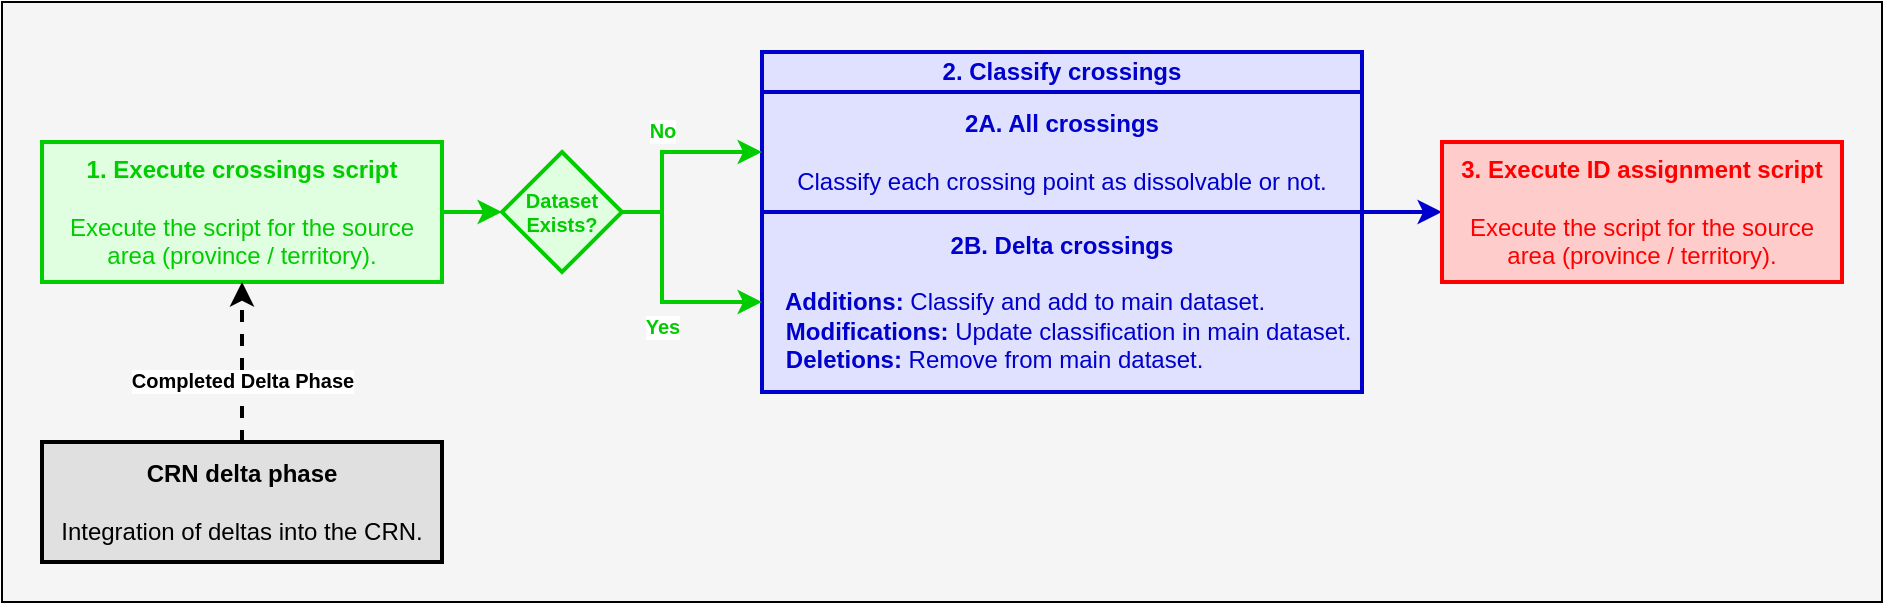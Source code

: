 <mxfile version="20.0.3" type="device"><diagram id="2I_C3wh3Eibh6Ix_8F2d" name="main"><mxGraphModel dx="1422" dy="802" grid="1" gridSize="10" guides="1" tooltips="1" connect="1" arrows="1" fold="1" page="1" pageScale="1" pageWidth="1100" pageHeight="850" math="0" shadow="0"><root><mxCell id="0"/><mxCell id="1" parent="0"/><mxCell id="9KByHTZr2ro49wX0cd98-1" value="" style="rounded=0;whiteSpace=wrap;html=1;strokeColor=#000000;strokeWidth=1;fillColor=#F5F5F5;" vertex="1" parent="1"><mxGeometry x="20" y="20" width="940" height="300" as="geometry"/></mxCell><mxCell id="9KByHTZr2ro49wX0cd98-7" value="" style="edgeStyle=orthogonalEdgeStyle;rounded=0;orthogonalLoop=1;jettySize=auto;html=1;fontSize=10;fontColor=#00CC00;strokeColor=#00CC00;strokeWidth=2;" edge="1" parent="1" source="9KByHTZr2ro49wX0cd98-2" target="9KByHTZr2ro49wX0cd98-6"><mxGeometry relative="1" as="geometry"/></mxCell><mxCell id="9KByHTZr2ro49wX0cd98-2" value="&lt;font&gt;&lt;b&gt;1. Execute crossings script&lt;/b&gt;&lt;br&gt;&lt;br&gt;Execute the script for the source area (province / territory).&lt;/font&gt;" style="rounded=0;whiteSpace=wrap;html=1;strokeColor=#00CC00;strokeWidth=2;fillColor=#E0FFE0;align=center;verticalAlign=middle;fontColor=#00CC00;" vertex="1" parent="1"><mxGeometry x="40" y="90" width="200" height="70" as="geometry"/></mxCell><mxCell id="9KByHTZr2ro49wX0cd98-18" style="edgeStyle=orthogonalEdgeStyle;rounded=0;orthogonalLoop=1;jettySize=auto;html=1;entryX=0;entryY=0.5;entryDx=0;entryDy=0;fontSize=10;fontColor=#FF0000;strokeColor=#0000CC;strokeWidth=2;exitX=1;exitY=1;exitDx=0;exitDy=0;" edge="1" parent="1" source="9KByHTZr2ro49wX0cd98-4" target="9KByHTZr2ro49wX0cd98-17"><mxGeometry relative="1" as="geometry"><Array as="points"><mxPoint x="710" y="125"/><mxPoint x="710" y="125"/></Array></mxGeometry></mxCell><mxCell id="9KByHTZr2ro49wX0cd98-3" value="&lt;font&gt;&lt;b&gt;2. Classify crossings&lt;/b&gt;&lt;br&gt;&lt;/font&gt;" style="rounded=0;whiteSpace=wrap;html=1;strokeColor=#0000CC;strokeWidth=2;fillColor=#E0E0FF;align=center;verticalAlign=middle;fontColor=#0000CC;" vertex="1" parent="1"><mxGeometry x="400" y="45" width="300" height="20" as="geometry"/></mxCell><mxCell id="9KByHTZr2ro49wX0cd98-4" value="&lt;font&gt;&lt;b&gt;2A. All crossings&lt;br&gt;&lt;/b&gt;&lt;br&gt;Classify each crossing point as dissolvable or not.&lt;br&gt;&lt;/font&gt;" style="rounded=0;whiteSpace=wrap;html=1;strokeColor=#0000CC;strokeWidth=2;fillColor=#E0E0FF;align=center;verticalAlign=middle;fontColor=#0000CC;" vertex="1" parent="1"><mxGeometry x="400" y="65" width="300" height="60" as="geometry"/></mxCell><mxCell id="9KByHTZr2ro49wX0cd98-5" value="&lt;font&gt;&lt;b&gt;2B. Delta crossings&lt;br&gt;&lt;/b&gt;&lt;br&gt;&lt;div style=&quot;text-align: left;&quot;&gt;&lt;span style=&quot;background-color: initial;&quot;&gt;&lt;b&gt;&amp;nbsp; Additions:&lt;/b&gt; Classify and add to main dataset.&lt;/span&gt;&lt;/div&gt;&lt;div style=&quot;text-align: left;&quot;&gt;&lt;span style=&quot;background-color: initial;&quot;&gt;&lt;b&gt;&amp;nbsp; Modifications:&lt;/b&gt; Update classification in main dataset.&lt;/span&gt;&lt;/div&gt;&lt;div style=&quot;text-align: left;&quot;&gt;&lt;span style=&quot;background-color: initial;&quot;&gt;&lt;b&gt;&amp;nbsp; Deletions:&lt;/b&gt; Remove from main dataset.&lt;/span&gt;&lt;/div&gt;&lt;/font&gt;" style="rounded=0;whiteSpace=wrap;html=1;strokeColor=#0000CC;strokeWidth=2;fillColor=#E0E0FF;align=center;verticalAlign=middle;fontColor=#0000CC;" vertex="1" parent="1"><mxGeometry x="400" y="125" width="300" height="90" as="geometry"/></mxCell><mxCell id="9KByHTZr2ro49wX0cd98-8" style="edgeStyle=orthogonalEdgeStyle;rounded=0;orthogonalLoop=1;jettySize=auto;html=1;entryX=0;entryY=0.5;entryDx=0;entryDy=0;fontSize=10;fontColor=#00CC00;strokeColor=#00CC00;strokeWidth=2;" edge="1" parent="1" source="9KByHTZr2ro49wX0cd98-6" target="9KByHTZr2ro49wX0cd98-4"><mxGeometry relative="1" as="geometry"><Array as="points"><mxPoint x="350" y="125"/><mxPoint x="350" y="95"/></Array></mxGeometry></mxCell><mxCell id="9KByHTZr2ro49wX0cd98-10" value="&lt;b&gt;No&lt;br&gt;&lt;/b&gt;" style="edgeLabel;html=1;align=center;verticalAlign=bottom;resizable=0;points=[];fontSize=10;fontColor=#00CC00;spacingBottom=2;" vertex="1" connectable="0" parent="9KByHTZr2ro49wX0cd98-8"><mxGeometry relative="1" as="geometry"><mxPoint y="-1" as="offset"/></mxGeometry></mxCell><mxCell id="9KByHTZr2ro49wX0cd98-9" style="edgeStyle=orthogonalEdgeStyle;rounded=0;orthogonalLoop=1;jettySize=auto;html=1;fontSize=10;fontColor=#00CC00;strokeColor=#00CC00;strokeWidth=2;" edge="1" parent="1" source="9KByHTZr2ro49wX0cd98-6" target="9KByHTZr2ro49wX0cd98-5"><mxGeometry relative="1" as="geometry"><Array as="points"><mxPoint x="350" y="125"/><mxPoint x="350" y="170"/></Array></mxGeometry></mxCell><mxCell id="9KByHTZr2ro49wX0cd98-11" value="&lt;b&gt;Yes&lt;/b&gt;" style="edgeLabel;html=1;align=center;verticalAlign=top;resizable=0;points=[];fontSize=10;fontColor=#00CC00;" vertex="1" connectable="0" parent="9KByHTZr2ro49wX0cd98-9"><mxGeometry relative="1" as="geometry"><mxPoint y="7" as="offset"/></mxGeometry></mxCell><mxCell id="9KByHTZr2ro49wX0cd98-6" value="Dataset Exists?" style="rhombus;whiteSpace=wrap;html=1;strokeWidth=2;strokeColor=#00CC00;fillColor=#E0FFE0;fontColor=#00CC00;fontStyle=1;fontSize=10;" vertex="1" parent="1"><mxGeometry x="270" y="95" width="60" height="60" as="geometry"/></mxCell><mxCell id="9KByHTZr2ro49wX0cd98-15" style="edgeStyle=orthogonalEdgeStyle;rounded=0;orthogonalLoop=1;jettySize=auto;html=1;fontSize=10;fontColor=#FF0000;strokeColor=#000000;strokeWidth=2;entryX=0.5;entryY=1;entryDx=0;entryDy=0;dashed=1;" edge="1" parent="1" source="9KByHTZr2ro49wX0cd98-13" target="9KByHTZr2ro49wX0cd98-2"><mxGeometry relative="1" as="geometry"/></mxCell><mxCell id="9KByHTZr2ro49wX0cd98-16" value="&lt;b&gt;Completed Delta Phase&lt;/b&gt;" style="edgeLabel;html=1;align=center;verticalAlign=middle;resizable=0;points=[];fontSize=10;fontColor=#000000;spacing=2;" vertex="1" connectable="0" parent="9KByHTZr2ro49wX0cd98-15"><mxGeometry x="-0.218" relative="1" as="geometry"><mxPoint as="offset"/></mxGeometry></mxCell><mxCell id="9KByHTZr2ro49wX0cd98-13" value="&lt;font&gt;&lt;b&gt;CRN delta phase&lt;/b&gt;&lt;br&gt;&lt;br&gt;Integration of deltas into the CRN.&lt;/font&gt;" style="rounded=0;whiteSpace=wrap;html=1;strokeColor=#000000;strokeWidth=2;fillColor=#E0E0E0;align=center;verticalAlign=middle;fontColor=#000000;" vertex="1" parent="1"><mxGeometry x="40" y="240" width="200" height="60" as="geometry"/></mxCell><mxCell id="9KByHTZr2ro49wX0cd98-17" value="&lt;font&gt;&lt;b&gt;3. Execute ID assignment script&lt;/b&gt;&lt;br&gt;&lt;br&gt;Execute the script for the source area (province / territory).&lt;br&gt;&lt;/font&gt;" style="rounded=0;whiteSpace=wrap;html=1;strokeColor=#FF0000;strokeWidth=2;fillColor=#FFCCCC;align=center;verticalAlign=middle;fontColor=#FF0000;" vertex="1" parent="1"><mxGeometry x="740" y="90" width="200" height="70" as="geometry"/></mxCell></root></mxGraphModel></diagram></mxfile>